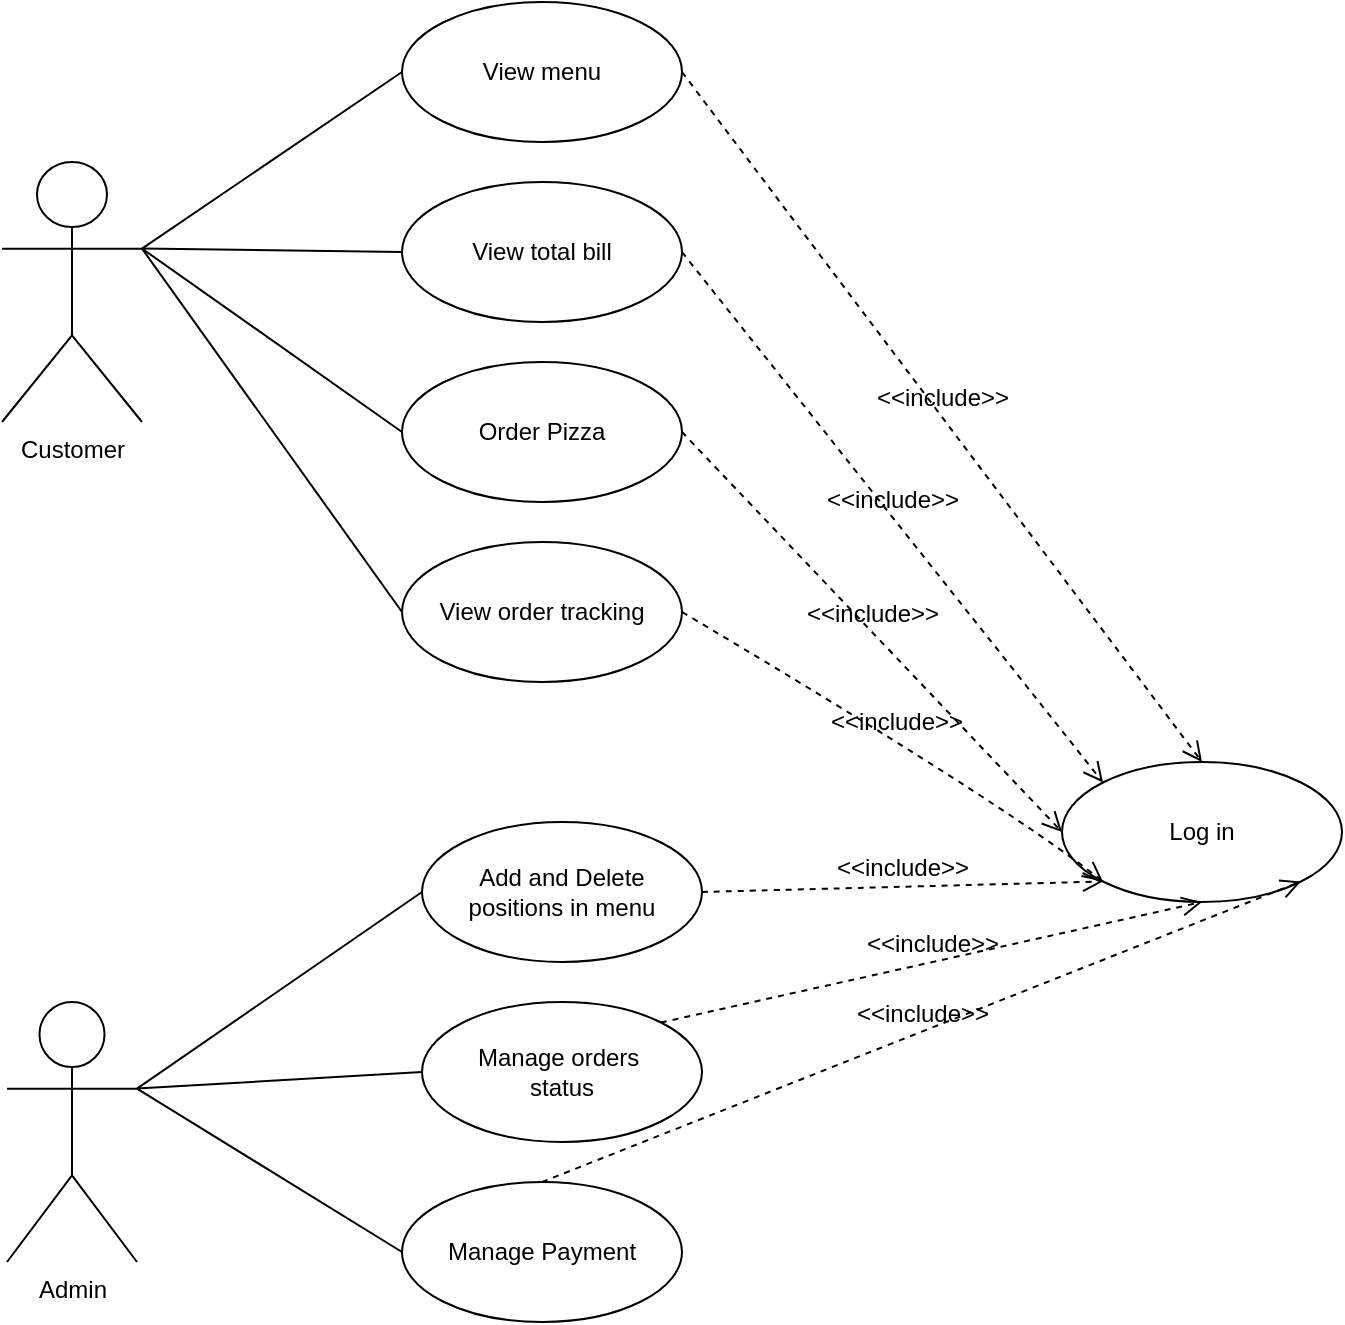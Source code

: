 <mxfile version="26.0.6">
  <diagram id="8HlAcZmeTaXduZMI5PPF" name="Page-1">
    <mxGraphModel dx="1420" dy="2112" grid="1" gridSize="10" guides="1" tooltips="1" connect="1" arrows="1" fold="1" page="0" pageScale="1" pageWidth="827" pageHeight="1169" math="0" shadow="0">
      <root>
        <mxCell id="0" />
        <mxCell id="1" parent="0" />
        <mxCell id="BptDzBWecrOaISR_vbOy-3" value="Customer" style="shape=umlActor;verticalLabelPosition=bottom;verticalAlign=top;html=1;outlineConnect=0;" vertex="1" parent="1">
          <mxGeometry x="-680" y="-740" width="70" height="130" as="geometry" />
        </mxCell>
        <mxCell id="BptDzBWecrOaISR_vbOy-4" value="View total bill" style="ellipse;whiteSpace=wrap;html=1;" vertex="1" parent="1">
          <mxGeometry x="-480" y="-730" width="140" height="70" as="geometry" />
        </mxCell>
        <mxCell id="BptDzBWecrOaISR_vbOy-5" value="Order Pizza" style="ellipse;whiteSpace=wrap;html=1;" vertex="1" parent="1">
          <mxGeometry x="-480" y="-640" width="140" height="70" as="geometry" />
        </mxCell>
        <mxCell id="BptDzBWecrOaISR_vbOy-6" value="View order tracking" style="ellipse;whiteSpace=wrap;html=1;" vertex="1" parent="1">
          <mxGeometry x="-480" y="-550" width="140" height="70" as="geometry" />
        </mxCell>
        <mxCell id="BptDzBWecrOaISR_vbOy-7" value="&lt;div&gt;View menu&lt;/div&gt;" style="ellipse;whiteSpace=wrap;html=1;" vertex="1" parent="1">
          <mxGeometry x="-480" y="-820" width="140" height="70" as="geometry" />
        </mxCell>
        <mxCell id="BptDzBWecrOaISR_vbOy-8" value="Log in" style="ellipse;whiteSpace=wrap;html=1;" vertex="1" parent="1">
          <mxGeometry x="-150" y="-440" width="140" height="70" as="geometry" />
        </mxCell>
        <mxCell id="BptDzBWecrOaISR_vbOy-15" value="&amp;lt;&amp;lt;include&amp;gt;&amp;gt;" style="edgeStyle=none;html=1;endArrow=open;verticalAlign=bottom;dashed=1;labelBackgroundColor=none;rounded=0;fontSize=12;startSize=8;endSize=8;curved=1;entryX=0.5;entryY=0;entryDx=0;entryDy=0;exitX=1;exitY=0.5;exitDx=0;exitDy=0;" edge="1" parent="1" source="BptDzBWecrOaISR_vbOy-7" target="BptDzBWecrOaISR_vbOy-8">
          <mxGeometry width="160" relative="1" as="geometry">
            <mxPoint x="-260" y="-680" as="sourcePoint" />
            <mxPoint x="-100" y="-680" as="targetPoint" />
            <mxPoint as="offset" />
          </mxGeometry>
        </mxCell>
        <mxCell id="BptDzBWecrOaISR_vbOy-16" value="&amp;lt;&amp;lt;include&amp;gt;&amp;gt;" style="edgeStyle=none;html=1;endArrow=open;verticalAlign=bottom;dashed=1;labelBackgroundColor=none;rounded=0;fontSize=12;startSize=8;endSize=8;curved=1;entryX=0;entryY=0;entryDx=0;entryDy=0;exitX=1;exitY=0.5;exitDx=0;exitDy=0;" edge="1" parent="1" source="BptDzBWecrOaISR_vbOy-4" target="BptDzBWecrOaISR_vbOy-8">
          <mxGeometry width="160" relative="1" as="geometry">
            <mxPoint x="-260" y="-590" as="sourcePoint" />
            <mxPoint x="-100" y="-590" as="targetPoint" />
          </mxGeometry>
        </mxCell>
        <mxCell id="BptDzBWecrOaISR_vbOy-17" value="&amp;lt;&amp;lt;include&amp;gt;&amp;gt;" style="edgeStyle=none;html=1;endArrow=open;verticalAlign=bottom;dashed=1;labelBackgroundColor=none;rounded=0;fontSize=12;startSize=8;endSize=8;curved=1;entryX=0;entryY=0.5;entryDx=0;entryDy=0;exitX=1;exitY=0.5;exitDx=0;exitDy=0;" edge="1" parent="1" source="BptDzBWecrOaISR_vbOy-5" target="BptDzBWecrOaISR_vbOy-8">
          <mxGeometry width="160" relative="1" as="geometry">
            <mxPoint x="-260" y="-480" as="sourcePoint" />
            <mxPoint x="-100" y="-480" as="targetPoint" />
          </mxGeometry>
        </mxCell>
        <mxCell id="BptDzBWecrOaISR_vbOy-18" value="&amp;lt;&amp;lt;include&amp;gt;&amp;gt;" style="edgeStyle=none;html=1;endArrow=open;verticalAlign=bottom;dashed=1;labelBackgroundColor=none;rounded=0;fontSize=12;startSize=8;endSize=8;curved=1;entryX=0;entryY=1;entryDx=0;entryDy=0;exitX=1;exitY=0.5;exitDx=0;exitDy=0;" edge="1" parent="1" source="BptDzBWecrOaISR_vbOy-6" target="BptDzBWecrOaISR_vbOy-8">
          <mxGeometry width="160" relative="1" as="geometry">
            <mxPoint x="-260" y="-390" as="sourcePoint" />
            <mxPoint x="-110" y="-390" as="targetPoint" />
            <Array as="points">
              <mxPoint x="-180" y="-420" />
            </Array>
          </mxGeometry>
        </mxCell>
        <mxCell id="BptDzBWecrOaISR_vbOy-19" value="" style="edgeStyle=none;html=1;endArrow=none;verticalAlign=bottom;rounded=0;fontSize=12;startSize=8;endSize=8;curved=1;entryX=0;entryY=0.5;entryDx=0;entryDy=0;exitX=1;exitY=0.333;exitDx=0;exitDy=0;exitPerimeter=0;" edge="1" parent="1" source="BptDzBWecrOaISR_vbOy-3" target="BptDzBWecrOaISR_vbOy-7">
          <mxGeometry width="160" relative="1" as="geometry">
            <mxPoint x="-480" y="-760" as="sourcePoint" />
            <mxPoint x="-330" y="-765" as="targetPoint" />
          </mxGeometry>
        </mxCell>
        <mxCell id="BptDzBWecrOaISR_vbOy-20" value="" style="edgeStyle=none;html=1;endArrow=none;verticalAlign=bottom;rounded=0;fontSize=12;startSize=8;endSize=8;curved=1;entryX=0;entryY=0.5;entryDx=0;entryDy=0;exitX=1;exitY=0.333;exitDx=0;exitDy=0;exitPerimeter=0;" edge="1" parent="1" source="BptDzBWecrOaISR_vbOy-3" target="BptDzBWecrOaISR_vbOy-4">
          <mxGeometry width="160" relative="1" as="geometry">
            <mxPoint x="-480" y="-760" as="sourcePoint" />
            <mxPoint x="-320" y="-760" as="targetPoint" />
          </mxGeometry>
        </mxCell>
        <mxCell id="BptDzBWecrOaISR_vbOy-22" value="" style="edgeStyle=none;html=1;endArrow=none;verticalAlign=bottom;rounded=0;fontSize=12;startSize=8;endSize=8;curved=1;entryX=0;entryY=0.5;entryDx=0;entryDy=0;exitX=1;exitY=0.333;exitDx=0;exitDy=0;exitPerimeter=0;" edge="1" parent="1" source="BptDzBWecrOaISR_vbOy-3" target="BptDzBWecrOaISR_vbOy-6">
          <mxGeometry width="160" relative="1" as="geometry">
            <mxPoint x="-480" y="-760" as="sourcePoint" />
            <mxPoint x="-320" y="-760" as="targetPoint" />
          </mxGeometry>
        </mxCell>
        <mxCell id="BptDzBWecrOaISR_vbOy-23" value="" style="edgeStyle=none;html=1;endArrow=none;verticalAlign=bottom;rounded=0;fontSize=12;startSize=8;endSize=8;curved=1;entryX=0;entryY=0.5;entryDx=0;entryDy=0;exitX=1;exitY=0.333;exitDx=0;exitDy=0;exitPerimeter=0;" edge="1" parent="1" source="BptDzBWecrOaISR_vbOy-3" target="BptDzBWecrOaISR_vbOy-5">
          <mxGeometry width="160" relative="1" as="geometry">
            <mxPoint x="-480" y="-760" as="sourcePoint" />
            <mxPoint x="-320" y="-760" as="targetPoint" />
          </mxGeometry>
        </mxCell>
        <mxCell id="BptDzBWecrOaISR_vbOy-30" value="Admin" style="shape=umlActor;html=1;verticalLabelPosition=bottom;verticalAlign=top;align=center;" vertex="1" parent="1">
          <mxGeometry x="-677.5" y="-320" width="65" height="130" as="geometry" />
        </mxCell>
        <mxCell id="BptDzBWecrOaISR_vbOy-31" value="&lt;div&gt;Add and Delete&lt;/div&gt;&lt;div&gt;positions in menu&lt;/div&gt;" style="ellipse;whiteSpace=wrap;html=1;" vertex="1" parent="1">
          <mxGeometry x="-470" y="-410" width="140" height="70" as="geometry" />
        </mxCell>
        <mxCell id="BptDzBWecrOaISR_vbOy-33" value="&lt;div&gt;Manage orders&amp;nbsp;&lt;/div&gt;&lt;div&gt;status&lt;/div&gt;" style="ellipse;whiteSpace=wrap;html=1;" vertex="1" parent="1">
          <mxGeometry x="-470" y="-320" width="140" height="70" as="geometry" />
        </mxCell>
        <mxCell id="BptDzBWecrOaISR_vbOy-34" value="&lt;div&gt;Manage Payment&lt;/div&gt;" style="ellipse;whiteSpace=wrap;html=1;" vertex="1" parent="1">
          <mxGeometry x="-480" y="-230" width="140" height="70" as="geometry" />
        </mxCell>
        <mxCell id="BptDzBWecrOaISR_vbOy-36" value="&amp;lt;&amp;lt;include&amp;gt;&amp;gt;" style="edgeStyle=none;html=1;endArrow=open;verticalAlign=bottom;dashed=1;labelBackgroundColor=none;rounded=0;fontSize=12;startSize=8;endSize=8;curved=1;entryX=0.5;entryY=1;entryDx=0;entryDy=0;exitX=1;exitY=0;exitDx=0;exitDy=0;" edge="1" parent="1" source="BptDzBWecrOaISR_vbOy-33" target="BptDzBWecrOaISR_vbOy-8">
          <mxGeometry width="160" relative="1" as="geometry">
            <mxPoint x="-420.003" y="-239.499" as="sourcePoint" />
            <mxPoint x="-108.997" y="-350.001" as="targetPoint" />
          </mxGeometry>
        </mxCell>
        <mxCell id="BptDzBWecrOaISR_vbOy-37" value="&amp;lt;&amp;lt;include&amp;gt;&amp;gt;" style="edgeStyle=none;html=1;endArrow=open;verticalAlign=bottom;dashed=1;labelBackgroundColor=none;rounded=0;fontSize=12;startSize=8;endSize=8;curved=1;entryX=1;entryY=1;entryDx=0;entryDy=0;exitX=0.5;exitY=0;exitDx=0;exitDy=0;" edge="1" parent="1" source="BptDzBWecrOaISR_vbOy-34" target="BptDzBWecrOaISR_vbOy-8">
          <mxGeometry width="160" relative="1" as="geometry">
            <mxPoint x="-420" y="-125.83" as="sourcePoint" />
            <mxPoint x="-260" y="-125.83" as="targetPoint" />
            <mxPoint as="offset" />
          </mxGeometry>
        </mxCell>
        <mxCell id="BptDzBWecrOaISR_vbOy-38" value="&amp;lt;&amp;lt;include&amp;gt;&amp;gt;" style="edgeStyle=none;html=1;endArrow=open;verticalAlign=bottom;dashed=1;labelBackgroundColor=none;rounded=0;fontSize=12;startSize=8;endSize=8;curved=1;entryX=0;entryY=1;entryDx=0;entryDy=0;exitX=1;exitY=0.5;exitDx=0;exitDy=0;" edge="1" parent="1" source="BptDzBWecrOaISR_vbOy-31" target="BptDzBWecrOaISR_vbOy-8">
          <mxGeometry width="160" relative="1" as="geometry">
            <mxPoint x="-430" y="-360" as="sourcePoint" />
            <mxPoint x="-270" y="-360" as="targetPoint" />
          </mxGeometry>
        </mxCell>
        <mxCell id="BptDzBWecrOaISR_vbOy-39" value="" style="edgeStyle=none;html=1;endArrow=none;verticalAlign=bottom;rounded=0;fontSize=12;startSize=8;endSize=8;curved=1;entryX=0;entryY=0.5;entryDx=0;entryDy=0;exitX=1;exitY=0.333;exitDx=0;exitDy=0;exitPerimeter=0;" edge="1" parent="1" source="BptDzBWecrOaISR_vbOy-30" target="BptDzBWecrOaISR_vbOy-31">
          <mxGeometry width="160" relative="1" as="geometry">
            <mxPoint x="-620" y="-270" as="sourcePoint" />
            <mxPoint x="-460" y="-270" as="targetPoint" />
          </mxGeometry>
        </mxCell>
        <mxCell id="BptDzBWecrOaISR_vbOy-40" value="" style="edgeStyle=none;html=1;endArrow=none;verticalAlign=bottom;rounded=0;fontSize=12;startSize=8;endSize=8;curved=1;entryX=0;entryY=0.5;entryDx=0;entryDy=0;exitX=1;exitY=0.333;exitDx=0;exitDy=0;exitPerimeter=0;" edge="1" parent="1" source="BptDzBWecrOaISR_vbOy-30" target="BptDzBWecrOaISR_vbOy-33">
          <mxGeometry width="160" relative="1" as="geometry">
            <mxPoint x="-610" y="-260" as="sourcePoint" />
            <mxPoint x="-550" y="-355" as="targetPoint" />
          </mxGeometry>
        </mxCell>
        <mxCell id="BptDzBWecrOaISR_vbOy-41" value="" style="edgeStyle=none;html=1;endArrow=none;verticalAlign=bottom;rounded=0;fontSize=12;startSize=8;endSize=8;curved=1;entryX=0;entryY=0.5;entryDx=0;entryDy=0;exitX=1;exitY=0.333;exitDx=0;exitDy=0;exitPerimeter=0;" edge="1" parent="1" source="BptDzBWecrOaISR_vbOy-30" target="BptDzBWecrOaISR_vbOy-34">
          <mxGeometry width="160" relative="1" as="geometry">
            <mxPoint x="-600" y="-250" as="sourcePoint" />
            <mxPoint x="-540" y="-345" as="targetPoint" />
          </mxGeometry>
        </mxCell>
      </root>
    </mxGraphModel>
  </diagram>
</mxfile>
